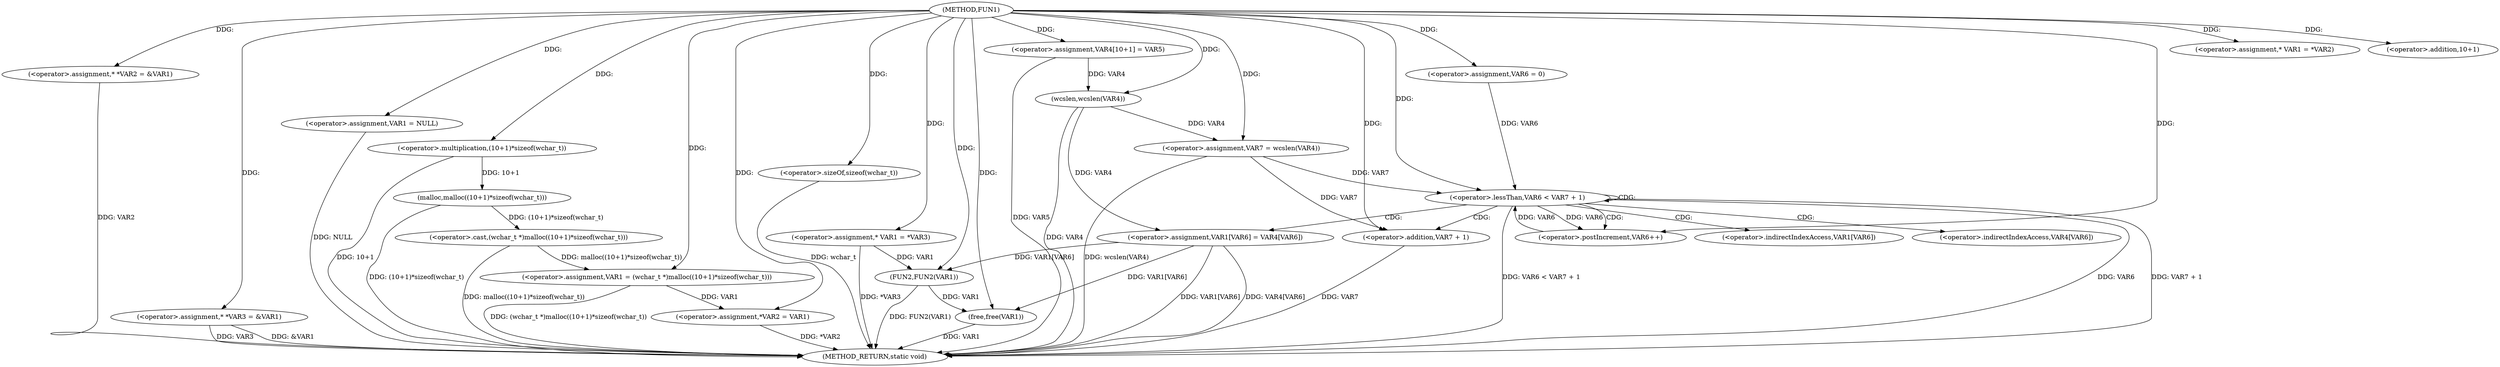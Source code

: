digraph FUN1 {  
"1000100" [label = "(METHOD,FUN1)" ]
"1000177" [label = "(METHOD_RETURN,static void)" ]
"1000104" [label = "(<operator>.assignment,* *VAR2 = &VAR1)" ]
"1000109" [label = "(<operator>.assignment,* *VAR3 = &VAR1)" ]
"1000113" [label = "(<operator>.assignment,VAR1 = NULL)" ]
"1000118" [label = "(<operator>.assignment,* VAR1 = *VAR2)" ]
"1000122" [label = "(<operator>.assignment,VAR1 = (wchar_t *)malloc((10+1)*sizeof(wchar_t)))" ]
"1000124" [label = "(<operator>.cast,(wchar_t *)malloc((10+1)*sizeof(wchar_t)))" ]
"1000126" [label = "(malloc,malloc((10+1)*sizeof(wchar_t)))" ]
"1000127" [label = "(<operator>.multiplication,(10+1)*sizeof(wchar_t))" ]
"1000128" [label = "(<operator>.addition,10+1)" ]
"1000131" [label = "(<operator>.sizeOf,sizeof(wchar_t))" ]
"1000133" [label = "(<operator>.assignment,*VAR2 = VAR1)" ]
"1000139" [label = "(<operator>.assignment,* VAR1 = *VAR3)" ]
"1000145" [label = "(<operator>.assignment,VAR4[10+1] = VAR5)" ]
"1000150" [label = "(<operator>.assignment,VAR7 = wcslen(VAR4))" ]
"1000152" [label = "(wcslen,wcslen(VAR4))" ]
"1000155" [label = "(<operator>.assignment,VAR6 = 0)" ]
"1000158" [label = "(<operator>.lessThan,VAR6 < VAR7 + 1)" ]
"1000160" [label = "(<operator>.addition,VAR7 + 1)" ]
"1000163" [label = "(<operator>.postIncrement,VAR6++)" ]
"1000166" [label = "(<operator>.assignment,VAR1[VAR6] = VAR4[VAR6])" ]
"1000173" [label = "(FUN2,FUN2(VAR1))" ]
"1000175" [label = "(free,free(VAR1))" ]
"1000167" [label = "(<operator>.indirectIndexAccess,VAR1[VAR6])" ]
"1000170" [label = "(<operator>.indirectIndexAccess,VAR4[VAR6])" ]
  "1000158" -> "1000177"  [ label = "DDG: VAR6"] 
  "1000124" -> "1000177"  [ label = "DDG: malloc((10+1)*sizeof(wchar_t))"] 
  "1000104" -> "1000177"  [ label = "DDG: VAR2"] 
  "1000158" -> "1000177"  [ label = "DDG: VAR7 + 1"] 
  "1000113" -> "1000177"  [ label = "DDG: NULL"] 
  "1000175" -> "1000177"  [ label = "DDG: VAR1"] 
  "1000127" -> "1000177"  [ label = "DDG: 10+1"] 
  "1000131" -> "1000177"  [ label = "DDG: wchar_t"] 
  "1000139" -> "1000177"  [ label = "DDG: *VAR3"] 
  "1000150" -> "1000177"  [ label = "DDG: wcslen(VAR4)"] 
  "1000158" -> "1000177"  [ label = "DDG: VAR6 < VAR7 + 1"] 
  "1000166" -> "1000177"  [ label = "DDG: VAR1[VAR6]"] 
  "1000133" -> "1000177"  [ label = "DDG: *VAR2"] 
  "1000126" -> "1000177"  [ label = "DDG: (10+1)*sizeof(wchar_t)"] 
  "1000152" -> "1000177"  [ label = "DDG: VAR4"] 
  "1000109" -> "1000177"  [ label = "DDG: VAR3"] 
  "1000173" -> "1000177"  [ label = "DDG: FUN2(VAR1)"] 
  "1000166" -> "1000177"  [ label = "DDG: VAR4[VAR6]"] 
  "1000145" -> "1000177"  [ label = "DDG: VAR5"] 
  "1000109" -> "1000177"  [ label = "DDG: &VAR1"] 
  "1000160" -> "1000177"  [ label = "DDG: VAR7"] 
  "1000122" -> "1000177"  [ label = "DDG: (wchar_t *)malloc((10+1)*sizeof(wchar_t))"] 
  "1000100" -> "1000104"  [ label = "DDG: "] 
  "1000100" -> "1000109"  [ label = "DDG: "] 
  "1000100" -> "1000113"  [ label = "DDG: "] 
  "1000100" -> "1000118"  [ label = "DDG: "] 
  "1000124" -> "1000122"  [ label = "DDG: malloc((10+1)*sizeof(wchar_t))"] 
  "1000100" -> "1000122"  [ label = "DDG: "] 
  "1000126" -> "1000124"  [ label = "DDG: (10+1)*sizeof(wchar_t)"] 
  "1000127" -> "1000126"  [ label = "DDG: 10+1"] 
  "1000100" -> "1000127"  [ label = "DDG: "] 
  "1000100" -> "1000128"  [ label = "DDG: "] 
  "1000100" -> "1000131"  [ label = "DDG: "] 
  "1000122" -> "1000133"  [ label = "DDG: VAR1"] 
  "1000100" -> "1000133"  [ label = "DDG: "] 
  "1000100" -> "1000139"  [ label = "DDG: "] 
  "1000100" -> "1000145"  [ label = "DDG: "] 
  "1000152" -> "1000150"  [ label = "DDG: VAR4"] 
  "1000100" -> "1000150"  [ label = "DDG: "] 
  "1000145" -> "1000152"  [ label = "DDG: VAR4"] 
  "1000100" -> "1000152"  [ label = "DDG: "] 
  "1000100" -> "1000155"  [ label = "DDG: "] 
  "1000163" -> "1000158"  [ label = "DDG: VAR6"] 
  "1000155" -> "1000158"  [ label = "DDG: VAR6"] 
  "1000100" -> "1000158"  [ label = "DDG: "] 
  "1000150" -> "1000158"  [ label = "DDG: VAR7"] 
  "1000150" -> "1000160"  [ label = "DDG: VAR7"] 
  "1000100" -> "1000160"  [ label = "DDG: "] 
  "1000158" -> "1000163"  [ label = "DDG: VAR6"] 
  "1000100" -> "1000163"  [ label = "DDG: "] 
  "1000152" -> "1000166"  [ label = "DDG: VAR4"] 
  "1000139" -> "1000173"  [ label = "DDG: VAR1"] 
  "1000166" -> "1000173"  [ label = "DDG: VAR1[VAR6]"] 
  "1000100" -> "1000173"  [ label = "DDG: "] 
  "1000166" -> "1000175"  [ label = "DDG: VAR1[VAR6]"] 
  "1000173" -> "1000175"  [ label = "DDG: VAR1"] 
  "1000100" -> "1000175"  [ label = "DDG: "] 
  "1000158" -> "1000163"  [ label = "CDG: "] 
  "1000158" -> "1000160"  [ label = "CDG: "] 
  "1000158" -> "1000170"  [ label = "CDG: "] 
  "1000158" -> "1000166"  [ label = "CDG: "] 
  "1000158" -> "1000167"  [ label = "CDG: "] 
  "1000158" -> "1000158"  [ label = "CDG: "] 
}
